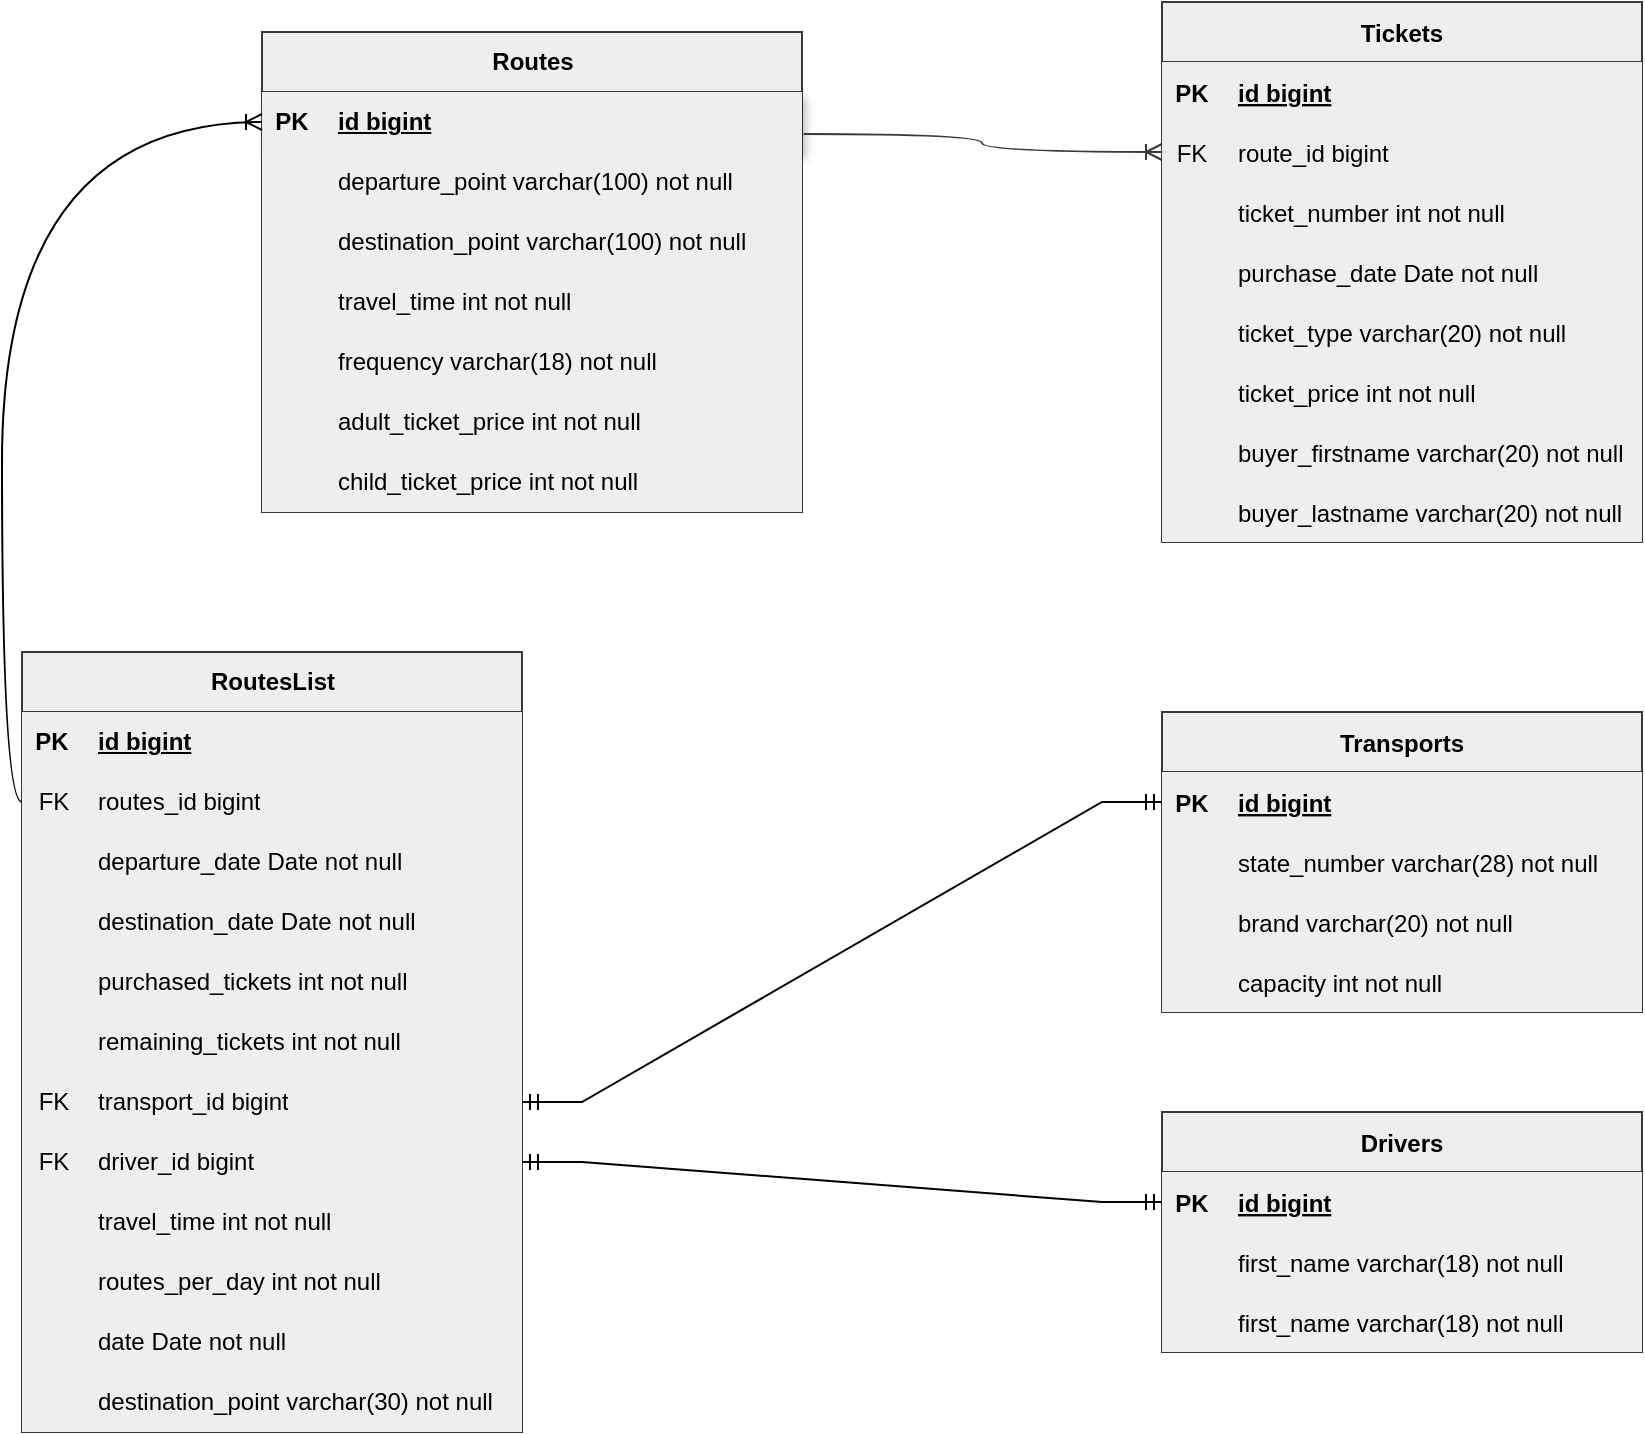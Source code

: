 <mxfile version="22.0.8" type="device">
  <diagram id="R2lEEEUBdFMjLlhIrx00" name="Page-1">
    <mxGraphModel dx="2476" dy="767" grid="1" gridSize="10" guides="1" tooltips="1" connect="1" arrows="1" fold="1" page="1" pageScale="1" pageWidth="850" pageHeight="1100" background="none" math="0" shadow="0" extFonts="Permanent Marker^https://fonts.googleapis.com/css?family=Permanent+Marker">
      <root>
        <mxCell id="0" />
        <mxCell id="1" parent="0" />
        <mxCell id="C-vyLk0tnHw3VtMMgP7b-13" value="Tickets" style="shape=table;startSize=30;container=1;collapsible=1;childLayout=tableLayout;fixedRows=1;rowLines=0;fontStyle=1;align=center;resizeLast=1;fillColor=#eeeeee;strokeColor=#36393d;" parent="1" vertex="1">
          <mxGeometry x="60" y="25" width="240" height="270" as="geometry" />
        </mxCell>
        <mxCell id="C-vyLk0tnHw3VtMMgP7b-14" value="" style="shape=partialRectangle;collapsible=0;dropTarget=0;pointerEvents=0;points=[[0,0.5],[1,0.5]];portConstraint=eastwest;top=0;left=0;right=0;bottom=1;fillColor=#eeeeee;strokeColor=#36393d;" parent="C-vyLk0tnHw3VtMMgP7b-13" vertex="1">
          <mxGeometry y="30" width="240" height="30" as="geometry" />
        </mxCell>
        <mxCell id="C-vyLk0tnHw3VtMMgP7b-15" value="PK" style="shape=partialRectangle;overflow=hidden;connectable=0;top=0;left=0;bottom=0;right=0;fontStyle=1;fillColor=#eeeeee;strokeColor=#36393d;" parent="C-vyLk0tnHw3VtMMgP7b-14" vertex="1">
          <mxGeometry width="30" height="30" as="geometry">
            <mxRectangle width="30" height="30" as="alternateBounds" />
          </mxGeometry>
        </mxCell>
        <mxCell id="C-vyLk0tnHw3VtMMgP7b-16" value="id bigint" style="shape=partialRectangle;overflow=hidden;connectable=0;top=0;left=0;bottom=0;right=0;align=left;spacingLeft=6;fontStyle=5;fillColor=#eeeeee;strokeColor=#36393d;" parent="C-vyLk0tnHw3VtMMgP7b-14" vertex="1">
          <mxGeometry x="30" width="210" height="30" as="geometry">
            <mxRectangle width="210" height="30" as="alternateBounds" />
          </mxGeometry>
        </mxCell>
        <mxCell id="C-vyLk0tnHw3VtMMgP7b-20" value="" style="shape=partialRectangle;collapsible=0;dropTarget=0;pointerEvents=0;points=[[0,0.5],[1,0.5]];portConstraint=eastwest;top=0;left=0;right=0;bottom=0;fillColor=#eeeeee;strokeColor=#36393d;" parent="C-vyLk0tnHw3VtMMgP7b-13" vertex="1">
          <mxGeometry y="60" width="240" height="30" as="geometry" />
        </mxCell>
        <mxCell id="C-vyLk0tnHw3VtMMgP7b-21" value="FK" style="shape=partialRectangle;overflow=hidden;connectable=0;top=0;left=0;bottom=0;right=0;fillColor=#eeeeee;strokeColor=#36393d;" parent="C-vyLk0tnHw3VtMMgP7b-20" vertex="1">
          <mxGeometry width="30" height="30" as="geometry">
            <mxRectangle width="30" height="30" as="alternateBounds" />
          </mxGeometry>
        </mxCell>
        <mxCell id="C-vyLk0tnHw3VtMMgP7b-22" value="route_id bigint" style="shape=partialRectangle;overflow=hidden;connectable=0;top=0;left=0;bottom=0;right=0;align=left;spacingLeft=6;fillColor=#eeeeee;strokeColor=#36393d;" parent="C-vyLk0tnHw3VtMMgP7b-20" vertex="1">
          <mxGeometry x="30" width="210" height="30" as="geometry">
            <mxRectangle width="210" height="30" as="alternateBounds" />
          </mxGeometry>
        </mxCell>
        <mxCell id="7ZJYDv-NIi51yQMQx5ue-140" value="" style="shape=partialRectangle;collapsible=0;dropTarget=0;pointerEvents=0;points=[[0,0.5],[1,0.5]];portConstraint=eastwest;top=0;left=0;right=0;bottom=0;fillColor=#eeeeee;strokeColor=#36393d;" parent="C-vyLk0tnHw3VtMMgP7b-13" vertex="1">
          <mxGeometry y="90" width="240" height="30" as="geometry" />
        </mxCell>
        <mxCell id="7ZJYDv-NIi51yQMQx5ue-141" value="" style="shape=partialRectangle;overflow=hidden;connectable=0;top=0;left=0;bottom=0;right=0;fillColor=#eeeeee;strokeColor=#36393d;" parent="7ZJYDv-NIi51yQMQx5ue-140" vertex="1">
          <mxGeometry width="30" height="30" as="geometry">
            <mxRectangle width="30" height="30" as="alternateBounds" />
          </mxGeometry>
        </mxCell>
        <mxCell id="7ZJYDv-NIi51yQMQx5ue-142" value="ticket_number int not null" style="shape=partialRectangle;overflow=hidden;connectable=0;top=0;left=0;bottom=0;right=0;align=left;spacingLeft=6;fillColor=#eeeeee;strokeColor=#36393d;" parent="7ZJYDv-NIi51yQMQx5ue-140" vertex="1">
          <mxGeometry x="30" width="210" height="30" as="geometry">
            <mxRectangle width="210" height="30" as="alternateBounds" />
          </mxGeometry>
        </mxCell>
        <mxCell id="7ZJYDv-NIi51yQMQx5ue-143" value="" style="shape=partialRectangle;collapsible=0;dropTarget=0;pointerEvents=0;points=[[0,0.5],[1,0.5]];portConstraint=eastwest;top=0;left=0;right=0;bottom=0;fillColor=#eeeeee;strokeColor=#36393d;" parent="C-vyLk0tnHw3VtMMgP7b-13" vertex="1">
          <mxGeometry y="120" width="240" height="30" as="geometry" />
        </mxCell>
        <mxCell id="7ZJYDv-NIi51yQMQx5ue-144" value="" style="shape=partialRectangle;overflow=hidden;connectable=0;top=0;left=0;bottom=0;right=0;fillColor=#eeeeee;strokeColor=#36393d;" parent="7ZJYDv-NIi51yQMQx5ue-143" vertex="1">
          <mxGeometry width="30" height="30" as="geometry">
            <mxRectangle width="30" height="30" as="alternateBounds" />
          </mxGeometry>
        </mxCell>
        <mxCell id="7ZJYDv-NIi51yQMQx5ue-145" value="purchase_date Date not null" style="shape=partialRectangle;overflow=hidden;connectable=0;top=0;left=0;bottom=0;right=0;align=left;spacingLeft=6;fillColor=#eeeeee;strokeColor=#36393d;" parent="7ZJYDv-NIi51yQMQx5ue-143" vertex="1">
          <mxGeometry x="30" width="210" height="30" as="geometry">
            <mxRectangle width="210" height="30" as="alternateBounds" />
          </mxGeometry>
        </mxCell>
        <mxCell id="_2UPObBUVa27YZ8hW296-1" value="" style="shape=partialRectangle;collapsible=0;dropTarget=0;pointerEvents=0;points=[[0,0.5],[1,0.5]];portConstraint=eastwest;top=0;left=0;right=0;bottom=0;fillColor=#eeeeee;strokeColor=#36393d;" parent="C-vyLk0tnHw3VtMMgP7b-13" vertex="1">
          <mxGeometry y="150" width="240" height="30" as="geometry" />
        </mxCell>
        <mxCell id="_2UPObBUVa27YZ8hW296-2" value="" style="shape=partialRectangle;overflow=hidden;connectable=0;top=0;left=0;bottom=0;right=0;fillColor=#eeeeee;strokeColor=#36393d;" parent="_2UPObBUVa27YZ8hW296-1" vertex="1">
          <mxGeometry width="30" height="30" as="geometry">
            <mxRectangle width="30" height="30" as="alternateBounds" />
          </mxGeometry>
        </mxCell>
        <mxCell id="_2UPObBUVa27YZ8hW296-3" value="ticket_type varchar(20) not null" style="shape=partialRectangle;overflow=hidden;connectable=0;top=0;left=0;bottom=0;right=0;align=left;spacingLeft=6;fillColor=#eeeeee;strokeColor=#36393d;" parent="_2UPObBUVa27YZ8hW296-1" vertex="1">
          <mxGeometry x="30" width="210" height="30" as="geometry">
            <mxRectangle width="210" height="30" as="alternateBounds" />
          </mxGeometry>
        </mxCell>
        <mxCell id="_2UPObBUVa27YZ8hW296-4" value="" style="shape=partialRectangle;collapsible=0;dropTarget=0;pointerEvents=0;points=[[0,0.5],[1,0.5]];portConstraint=eastwest;top=0;left=0;right=0;bottom=0;fillColor=#eeeeee;strokeColor=#36393d;" parent="C-vyLk0tnHw3VtMMgP7b-13" vertex="1">
          <mxGeometry y="180" width="240" height="30" as="geometry" />
        </mxCell>
        <mxCell id="_2UPObBUVa27YZ8hW296-5" value="" style="shape=partialRectangle;overflow=hidden;connectable=0;top=0;left=0;bottom=0;right=0;fillColor=#eeeeee;strokeColor=#36393d;" parent="_2UPObBUVa27YZ8hW296-4" vertex="1">
          <mxGeometry width="30" height="30" as="geometry">
            <mxRectangle width="30" height="30" as="alternateBounds" />
          </mxGeometry>
        </mxCell>
        <mxCell id="_2UPObBUVa27YZ8hW296-6" value="ticket_price int not null" style="shape=partialRectangle;overflow=hidden;connectable=0;top=0;left=0;bottom=0;right=0;align=left;spacingLeft=6;fillColor=#eeeeee;strokeColor=#36393d;" parent="_2UPObBUVa27YZ8hW296-4" vertex="1">
          <mxGeometry x="30" width="210" height="30" as="geometry">
            <mxRectangle width="210" height="30" as="alternateBounds" />
          </mxGeometry>
        </mxCell>
        <mxCell id="_2UPObBUVa27YZ8hW296-39" value="" style="shape=partialRectangle;collapsible=0;dropTarget=0;pointerEvents=0;points=[[0,0.5],[1,0.5]];portConstraint=eastwest;top=0;left=0;right=0;bottom=0;fillColor=#eeeeee;strokeColor=#36393d;" parent="C-vyLk0tnHw3VtMMgP7b-13" vertex="1">
          <mxGeometry y="210" width="240" height="30" as="geometry" />
        </mxCell>
        <mxCell id="_2UPObBUVa27YZ8hW296-40" value="" style="shape=partialRectangle;overflow=hidden;connectable=0;top=0;left=0;bottom=0;right=0;fillColor=#eeeeee;strokeColor=#36393d;" parent="_2UPObBUVa27YZ8hW296-39" vertex="1">
          <mxGeometry width="30" height="30" as="geometry">
            <mxRectangle width="30" height="30" as="alternateBounds" />
          </mxGeometry>
        </mxCell>
        <mxCell id="_2UPObBUVa27YZ8hW296-41" value="buyer_firstname varchar(20) not null" style="shape=partialRectangle;overflow=hidden;connectable=0;top=0;left=0;bottom=0;right=0;align=left;spacingLeft=6;fillColor=#eeeeee;strokeColor=#36393d;" parent="_2UPObBUVa27YZ8hW296-39" vertex="1">
          <mxGeometry x="30" width="210" height="30" as="geometry">
            <mxRectangle width="210" height="30" as="alternateBounds" />
          </mxGeometry>
        </mxCell>
        <mxCell id="_2UPObBUVa27YZ8hW296-42" value="" style="shape=partialRectangle;collapsible=0;dropTarget=0;pointerEvents=0;points=[[0,0.5],[1,0.5]];portConstraint=eastwest;top=0;left=0;right=0;bottom=0;fillColor=#eeeeee;strokeColor=#36393d;" parent="C-vyLk0tnHw3VtMMgP7b-13" vertex="1">
          <mxGeometry y="240" width="240" height="30" as="geometry" />
        </mxCell>
        <mxCell id="_2UPObBUVa27YZ8hW296-43" value="" style="shape=partialRectangle;overflow=hidden;connectable=0;top=0;left=0;bottom=0;right=0;fillColor=#eeeeee;strokeColor=#36393d;" parent="_2UPObBUVa27YZ8hW296-42" vertex="1">
          <mxGeometry width="30" height="30" as="geometry">
            <mxRectangle width="30" height="30" as="alternateBounds" />
          </mxGeometry>
        </mxCell>
        <mxCell id="_2UPObBUVa27YZ8hW296-44" value="buyer_lastname varchar(20) not null" style="shape=partialRectangle;overflow=hidden;connectable=0;top=0;left=0;bottom=0;right=0;align=left;spacingLeft=6;fillColor=#eeeeee;strokeColor=#36393d;" parent="_2UPObBUVa27YZ8hW296-42" vertex="1">
          <mxGeometry x="30" width="210" height="30" as="geometry">
            <mxRectangle width="210" height="30" as="alternateBounds" />
          </mxGeometry>
        </mxCell>
        <mxCell id="C-vyLk0tnHw3VtMMgP7b-23" value="Transports" style="shape=table;startSize=30;container=1;collapsible=1;childLayout=tableLayout;fixedRows=1;rowLines=0;fontStyle=1;align=center;resizeLast=1;fillColor=#eeeeee;strokeColor=#36393d;" parent="1" vertex="1">
          <mxGeometry x="60" y="380" width="240" height="150" as="geometry" />
        </mxCell>
        <mxCell id="C-vyLk0tnHw3VtMMgP7b-24" value="" style="shape=partialRectangle;collapsible=0;dropTarget=0;pointerEvents=0;points=[[0,0.5],[1,0.5]];portConstraint=eastwest;top=0;left=0;right=0;bottom=1;fillColor=#eeeeee;strokeColor=#36393d;" parent="C-vyLk0tnHw3VtMMgP7b-23" vertex="1">
          <mxGeometry y="30" width="240" height="30" as="geometry" />
        </mxCell>
        <mxCell id="C-vyLk0tnHw3VtMMgP7b-25" value="PK" style="shape=partialRectangle;overflow=hidden;connectable=0;top=0;left=0;bottom=0;right=0;fontStyle=1;fillColor=#eeeeee;strokeColor=#36393d;" parent="C-vyLk0tnHw3VtMMgP7b-24" vertex="1">
          <mxGeometry width="30" height="30" as="geometry">
            <mxRectangle width="30" height="30" as="alternateBounds" />
          </mxGeometry>
        </mxCell>
        <mxCell id="C-vyLk0tnHw3VtMMgP7b-26" value="id bigint" style="shape=partialRectangle;overflow=hidden;connectable=0;top=0;left=0;bottom=0;right=0;align=left;spacingLeft=6;fontStyle=5;fillColor=#eeeeee;strokeColor=#36393d;" parent="C-vyLk0tnHw3VtMMgP7b-24" vertex="1">
          <mxGeometry x="30" width="210" height="30" as="geometry">
            <mxRectangle width="210" height="30" as="alternateBounds" />
          </mxGeometry>
        </mxCell>
        <mxCell id="C-vyLk0tnHw3VtMMgP7b-27" value="" style="shape=partialRectangle;collapsible=0;dropTarget=0;pointerEvents=0;points=[[0,0.5],[1,0.5]];portConstraint=eastwest;top=0;left=0;right=0;bottom=0;fillColor=#eeeeee;strokeColor=#36393d;" parent="C-vyLk0tnHw3VtMMgP7b-23" vertex="1">
          <mxGeometry y="60" width="240" height="30" as="geometry" />
        </mxCell>
        <mxCell id="C-vyLk0tnHw3VtMMgP7b-28" value="" style="shape=partialRectangle;overflow=hidden;connectable=0;top=0;left=0;bottom=0;right=0;fillColor=#eeeeee;strokeColor=#36393d;" parent="C-vyLk0tnHw3VtMMgP7b-27" vertex="1">
          <mxGeometry width="30" height="30" as="geometry">
            <mxRectangle width="30" height="30" as="alternateBounds" />
          </mxGeometry>
        </mxCell>
        <mxCell id="C-vyLk0tnHw3VtMMgP7b-29" value="state_number varchar(28) not null" style="shape=partialRectangle;overflow=hidden;connectable=0;top=0;left=0;bottom=0;right=0;align=left;spacingLeft=6;fillColor=#eeeeee;strokeColor=#36393d;" parent="C-vyLk0tnHw3VtMMgP7b-27" vertex="1">
          <mxGeometry x="30" width="210" height="30" as="geometry">
            <mxRectangle width="210" height="30" as="alternateBounds" />
          </mxGeometry>
        </mxCell>
        <mxCell id="7ZJYDv-NIi51yQMQx5ue-1" value="" style="shape=partialRectangle;collapsible=0;dropTarget=0;pointerEvents=0;points=[[0,0.5],[1,0.5]];portConstraint=eastwest;top=0;left=0;right=0;bottom=0;fillColor=#eeeeee;strokeColor=#36393d;" parent="C-vyLk0tnHw3VtMMgP7b-23" vertex="1">
          <mxGeometry y="90" width="240" height="30" as="geometry" />
        </mxCell>
        <mxCell id="7ZJYDv-NIi51yQMQx5ue-2" value="" style="shape=partialRectangle;overflow=hidden;connectable=0;top=0;left=0;bottom=0;right=0;fillColor=#eeeeee;strokeColor=#36393d;" parent="7ZJYDv-NIi51yQMQx5ue-1" vertex="1">
          <mxGeometry width="30" height="30" as="geometry">
            <mxRectangle width="30" height="30" as="alternateBounds" />
          </mxGeometry>
        </mxCell>
        <mxCell id="7ZJYDv-NIi51yQMQx5ue-3" value="brand varchar(20) not null" style="shape=partialRectangle;overflow=hidden;connectable=0;top=0;left=0;bottom=0;right=0;align=left;spacingLeft=6;fillColor=#eeeeee;strokeColor=#36393d;" parent="7ZJYDv-NIi51yQMQx5ue-1" vertex="1">
          <mxGeometry x="30" width="210" height="30" as="geometry">
            <mxRectangle width="210" height="30" as="alternateBounds" />
          </mxGeometry>
        </mxCell>
        <mxCell id="7ZJYDv-NIi51yQMQx5ue-4" value="" style="shape=partialRectangle;collapsible=0;dropTarget=0;pointerEvents=0;points=[[0,0.5],[1,0.5]];portConstraint=eastwest;top=0;left=0;right=0;bottom=0;fillColor=#eeeeee;strokeColor=#36393d;" parent="C-vyLk0tnHw3VtMMgP7b-23" vertex="1">
          <mxGeometry y="120" width="240" height="30" as="geometry" />
        </mxCell>
        <mxCell id="7ZJYDv-NIi51yQMQx5ue-5" value="" style="shape=partialRectangle;overflow=hidden;connectable=0;top=0;left=0;bottom=0;right=0;fillColor=#eeeeee;strokeColor=#36393d;" parent="7ZJYDv-NIi51yQMQx5ue-4" vertex="1">
          <mxGeometry width="30" height="30" as="geometry">
            <mxRectangle width="30" height="30" as="alternateBounds" />
          </mxGeometry>
        </mxCell>
        <mxCell id="7ZJYDv-NIi51yQMQx5ue-6" value="capacity int not null" style="shape=partialRectangle;overflow=hidden;connectable=0;top=0;left=0;bottom=0;right=0;align=left;spacingLeft=6;fillColor=#eeeeee;strokeColor=#36393d;" parent="7ZJYDv-NIi51yQMQx5ue-4" vertex="1">
          <mxGeometry x="30" width="210" height="30" as="geometry">
            <mxRectangle width="210" height="30" as="alternateBounds" />
          </mxGeometry>
        </mxCell>
        <mxCell id="C-vyLk0tnHw3VtMMgP7b-2" value="Drivers" style="shape=table;startSize=30;container=1;collapsible=1;childLayout=tableLayout;fixedRows=1;rowLines=0;fontStyle=1;align=center;resizeLast=1;fillColor=#eeeeee;strokeColor=#36393d;" parent="1" vertex="1">
          <mxGeometry x="60" y="580" width="240" height="120" as="geometry" />
        </mxCell>
        <mxCell id="C-vyLk0tnHw3VtMMgP7b-3" value="" style="shape=partialRectangle;collapsible=0;dropTarget=0;pointerEvents=0;points=[[0,0.5],[1,0.5]];portConstraint=eastwest;top=0;left=0;right=0;bottom=1;fillColor=#eeeeee;strokeColor=#36393d;" parent="C-vyLk0tnHw3VtMMgP7b-2" vertex="1">
          <mxGeometry y="30" width="240" height="30" as="geometry" />
        </mxCell>
        <mxCell id="C-vyLk0tnHw3VtMMgP7b-4" value="PK" style="shape=partialRectangle;overflow=hidden;connectable=0;top=0;left=0;bottom=0;right=0;fontStyle=1;fillColor=#eeeeee;strokeColor=#36393d;" parent="C-vyLk0tnHw3VtMMgP7b-3" vertex="1">
          <mxGeometry width="30" height="30" as="geometry">
            <mxRectangle width="30" height="30" as="alternateBounds" />
          </mxGeometry>
        </mxCell>
        <mxCell id="C-vyLk0tnHw3VtMMgP7b-5" value="id bigint" style="shape=partialRectangle;overflow=hidden;connectable=0;top=0;left=0;bottom=0;right=0;align=left;spacingLeft=6;fontStyle=5;fillColor=#eeeeee;strokeColor=#36393d;" parent="C-vyLk0tnHw3VtMMgP7b-3" vertex="1">
          <mxGeometry x="30" width="210" height="30" as="geometry">
            <mxRectangle width="210" height="30" as="alternateBounds" />
          </mxGeometry>
        </mxCell>
        <mxCell id="C-vyLk0tnHw3VtMMgP7b-6" value="" style="shape=partialRectangle;collapsible=0;dropTarget=0;pointerEvents=0;points=[[0,0.5],[1,0.5]];portConstraint=eastwest;top=0;left=0;right=0;bottom=0;fillColor=#eeeeee;strokeColor=#36393d;" parent="C-vyLk0tnHw3VtMMgP7b-2" vertex="1">
          <mxGeometry y="60" width="240" height="30" as="geometry" />
        </mxCell>
        <mxCell id="C-vyLk0tnHw3VtMMgP7b-7" value="" style="shape=partialRectangle;overflow=hidden;connectable=0;top=0;left=0;bottom=0;right=0;fillColor=#eeeeee;strokeColor=#36393d;" parent="C-vyLk0tnHw3VtMMgP7b-6" vertex="1">
          <mxGeometry width="30" height="30" as="geometry">
            <mxRectangle width="30" height="30" as="alternateBounds" />
          </mxGeometry>
        </mxCell>
        <mxCell id="C-vyLk0tnHw3VtMMgP7b-8" value="first_name varchar(18) not null" style="shape=partialRectangle;overflow=hidden;connectable=0;top=0;left=0;bottom=0;right=0;align=left;spacingLeft=6;fillColor=#eeeeee;strokeColor=#36393d;" parent="C-vyLk0tnHw3VtMMgP7b-6" vertex="1">
          <mxGeometry x="30" width="210" height="30" as="geometry">
            <mxRectangle width="210" height="30" as="alternateBounds" />
          </mxGeometry>
        </mxCell>
        <mxCell id="7ZJYDv-NIi51yQMQx5ue-12" value="" style="shape=partialRectangle;collapsible=0;dropTarget=0;pointerEvents=0;points=[[0,0.5],[1,0.5]];portConstraint=eastwest;top=0;left=0;right=0;bottom=0;fillColor=#eeeeee;strokeColor=#36393d;" parent="C-vyLk0tnHw3VtMMgP7b-2" vertex="1">
          <mxGeometry y="90" width="240" height="30" as="geometry" />
        </mxCell>
        <mxCell id="7ZJYDv-NIi51yQMQx5ue-13" value="" style="shape=partialRectangle;overflow=hidden;connectable=0;top=0;left=0;bottom=0;right=0;fillColor=#eeeeee;strokeColor=#36393d;" parent="7ZJYDv-NIi51yQMQx5ue-12" vertex="1">
          <mxGeometry width="30" height="30" as="geometry">
            <mxRectangle width="30" height="30" as="alternateBounds" />
          </mxGeometry>
        </mxCell>
        <mxCell id="7ZJYDv-NIi51yQMQx5ue-14" value="first_name varchar(18) not null" style="shape=partialRectangle;overflow=hidden;connectable=0;top=0;left=0;bottom=0;right=0;align=left;spacingLeft=6;fillColor=#eeeeee;strokeColor=#36393d;" parent="7ZJYDv-NIi51yQMQx5ue-12" vertex="1">
          <mxGeometry x="30" width="210" height="30" as="geometry">
            <mxRectangle width="210" height="30" as="alternateBounds" />
          </mxGeometry>
        </mxCell>
        <mxCell id="7ZJYDv-NIi51yQMQx5ue-18" value="Routes" style="shape=table;startSize=30;container=1;collapsible=1;childLayout=tableLayout;fixedRows=1;rowLines=0;fontStyle=1;align=center;resizeLast=1;html=1;fillColor=#eeeeee;strokeColor=#36393d;" parent="1" vertex="1">
          <mxGeometry x="-390" y="40" width="270" height="240" as="geometry" />
        </mxCell>
        <mxCell id="7ZJYDv-NIi51yQMQx5ue-19" value="" style="shape=tableRow;horizontal=0;startSize=0;swimlaneHead=0;swimlaneBody=0;collapsible=0;dropTarget=0;points=[[0,0.5],[1,0.5]];portConstraint=eastwest;top=0;left=0;right=0;bottom=1;swimlaneFillColor=none;fillColor=#eeeeee;strokeColor=#36393d;fontStyle=0;rounded=0;shadow=1;swimlaneLine=1;" parent="7ZJYDv-NIi51yQMQx5ue-18" vertex="1">
          <mxGeometry y="30" width="270" height="30" as="geometry" />
        </mxCell>
        <mxCell id="7ZJYDv-NIi51yQMQx5ue-20" value="PK" style="shape=partialRectangle;connectable=0;top=0;left=0;bottom=0;right=0;fontStyle=1;overflow=hidden;whiteSpace=wrap;html=1;fillColor=#eeeeee;strokeColor=#36393d;" parent="7ZJYDv-NIi51yQMQx5ue-19" vertex="1">
          <mxGeometry width="30" height="30" as="geometry">
            <mxRectangle width="30" height="30" as="alternateBounds" />
          </mxGeometry>
        </mxCell>
        <mxCell id="7ZJYDv-NIi51yQMQx5ue-21" value="id bigint" style="shape=partialRectangle;connectable=0;top=0;left=0;bottom=0;right=0;align=left;spacingLeft=6;fontStyle=5;overflow=hidden;whiteSpace=wrap;html=1;fillColor=#eeeeee;strokeColor=#36393d;" parent="7ZJYDv-NIi51yQMQx5ue-19" vertex="1">
          <mxGeometry x="30" width="240" height="30" as="geometry">
            <mxRectangle width="240" height="30" as="alternateBounds" />
          </mxGeometry>
        </mxCell>
        <mxCell id="7ZJYDv-NIi51yQMQx5ue-25" value="" style="shape=tableRow;horizontal=0;startSize=0;swimlaneHead=0;swimlaneBody=0;collapsible=0;dropTarget=0;points=[[0,0.5],[1,0.5]];portConstraint=eastwest;top=0;left=0;right=0;bottom=0;fillColor=#eeeeee;strokeColor=#36393d;" parent="7ZJYDv-NIi51yQMQx5ue-18" vertex="1">
          <mxGeometry y="60" width="270" height="30" as="geometry" />
        </mxCell>
        <mxCell id="7ZJYDv-NIi51yQMQx5ue-26" value="" style="shape=partialRectangle;connectable=0;top=0;left=0;bottom=0;right=0;editable=1;overflow=hidden;whiteSpace=wrap;html=1;fillColor=#eeeeee;strokeColor=#36393d;" parent="7ZJYDv-NIi51yQMQx5ue-25" vertex="1">
          <mxGeometry width="30" height="30" as="geometry">
            <mxRectangle width="30" height="30" as="alternateBounds" />
          </mxGeometry>
        </mxCell>
        <mxCell id="7ZJYDv-NIi51yQMQx5ue-27" value="departure_point varchar(100) not null" style="shape=partialRectangle;connectable=0;top=0;left=0;bottom=0;right=0;align=left;spacingLeft=6;overflow=hidden;whiteSpace=wrap;html=1;fillColor=#eeeeee;strokeColor=#36393d;" parent="7ZJYDv-NIi51yQMQx5ue-25" vertex="1">
          <mxGeometry x="30" width="240" height="30" as="geometry">
            <mxRectangle width="240" height="30" as="alternateBounds" />
          </mxGeometry>
        </mxCell>
        <mxCell id="7ZJYDv-NIi51yQMQx5ue-28" value="" style="shape=tableRow;horizontal=0;startSize=0;swimlaneHead=0;swimlaneBody=0;collapsible=0;dropTarget=0;points=[[0,0.5],[1,0.5]];portConstraint=eastwest;top=0;left=0;right=0;bottom=0;fillColor=#eeeeee;strokeColor=#36393d;" parent="7ZJYDv-NIi51yQMQx5ue-18" vertex="1">
          <mxGeometry y="90" width="270" height="30" as="geometry" />
        </mxCell>
        <mxCell id="7ZJYDv-NIi51yQMQx5ue-29" value="" style="shape=partialRectangle;connectable=0;top=0;left=0;bottom=0;right=0;editable=1;overflow=hidden;whiteSpace=wrap;html=1;fillColor=#eeeeee;strokeColor=#36393d;" parent="7ZJYDv-NIi51yQMQx5ue-28" vertex="1">
          <mxGeometry width="30" height="30" as="geometry">
            <mxRectangle width="30" height="30" as="alternateBounds" />
          </mxGeometry>
        </mxCell>
        <mxCell id="7ZJYDv-NIi51yQMQx5ue-30" value="destination_point varchar(100) not null" style="shape=partialRectangle;connectable=0;top=0;left=0;bottom=0;right=0;align=left;spacingLeft=6;overflow=hidden;whiteSpace=wrap;html=1;fillColor=#eeeeee;strokeColor=#36393d;" parent="7ZJYDv-NIi51yQMQx5ue-28" vertex="1">
          <mxGeometry x="30" width="240" height="30" as="geometry">
            <mxRectangle width="240" height="30" as="alternateBounds" />
          </mxGeometry>
        </mxCell>
        <mxCell id="7ZJYDv-NIi51yQMQx5ue-34" value="" style="shape=tableRow;horizontal=0;startSize=0;swimlaneHead=0;swimlaneBody=0;collapsible=0;dropTarget=0;points=[[0,0.5],[1,0.5]];portConstraint=eastwest;top=0;left=0;right=0;bottom=0;fillColor=#eeeeee;strokeColor=#36393d;" parent="7ZJYDv-NIi51yQMQx5ue-18" vertex="1">
          <mxGeometry y="120" width="270" height="30" as="geometry" />
        </mxCell>
        <mxCell id="7ZJYDv-NIi51yQMQx5ue-35" value="" style="shape=partialRectangle;connectable=0;top=0;left=0;bottom=0;right=0;editable=1;overflow=hidden;whiteSpace=wrap;html=1;fillColor=#eeeeee;strokeColor=#36393d;" parent="7ZJYDv-NIi51yQMQx5ue-34" vertex="1">
          <mxGeometry width="30" height="30" as="geometry">
            <mxRectangle width="30" height="30" as="alternateBounds" />
          </mxGeometry>
        </mxCell>
        <mxCell id="7ZJYDv-NIi51yQMQx5ue-36" value="travel_time int not null" style="shape=partialRectangle;connectable=0;top=0;left=0;bottom=0;right=0;align=left;spacingLeft=6;overflow=hidden;whiteSpace=wrap;html=1;fillColor=#eeeeee;strokeColor=#36393d;" parent="7ZJYDv-NIi51yQMQx5ue-34" vertex="1">
          <mxGeometry x="30" width="240" height="30" as="geometry">
            <mxRectangle width="240" height="30" as="alternateBounds" />
          </mxGeometry>
        </mxCell>
        <mxCell id="7ZJYDv-NIi51yQMQx5ue-37" value="" style="shape=tableRow;horizontal=0;startSize=0;swimlaneHead=0;swimlaneBody=0;collapsible=0;dropTarget=0;points=[[0,0.5],[1,0.5]];portConstraint=eastwest;top=0;left=0;right=0;bottom=0;fillColor=#eeeeee;strokeColor=#36393d;" parent="7ZJYDv-NIi51yQMQx5ue-18" vertex="1">
          <mxGeometry y="150" width="270" height="30" as="geometry" />
        </mxCell>
        <mxCell id="7ZJYDv-NIi51yQMQx5ue-38" value="" style="shape=partialRectangle;connectable=0;top=0;left=0;bottom=0;right=0;editable=1;overflow=hidden;whiteSpace=wrap;html=1;fillColor=#eeeeee;strokeColor=#36393d;" parent="7ZJYDv-NIi51yQMQx5ue-37" vertex="1">
          <mxGeometry width="30" height="30" as="geometry">
            <mxRectangle width="30" height="30" as="alternateBounds" />
          </mxGeometry>
        </mxCell>
        <mxCell id="7ZJYDv-NIi51yQMQx5ue-39" value="frequency varchar(18) not null" style="shape=partialRectangle;connectable=0;top=0;left=0;bottom=0;right=0;align=left;spacingLeft=6;overflow=hidden;whiteSpace=wrap;html=1;fillColor=#eeeeee;strokeColor=#36393d;" parent="7ZJYDv-NIi51yQMQx5ue-37" vertex="1">
          <mxGeometry x="30" width="240" height="30" as="geometry">
            <mxRectangle width="240" height="30" as="alternateBounds" />
          </mxGeometry>
        </mxCell>
        <mxCell id="7ZJYDv-NIi51yQMQx5ue-40" value="" style="shape=tableRow;horizontal=0;startSize=0;swimlaneHead=0;swimlaneBody=0;collapsible=0;dropTarget=0;points=[[0,0.5],[1,0.5]];portConstraint=eastwest;top=0;left=0;right=0;bottom=0;fillColor=#eeeeee;strokeColor=#36393d;" parent="7ZJYDv-NIi51yQMQx5ue-18" vertex="1">
          <mxGeometry y="180" width="270" height="30" as="geometry" />
        </mxCell>
        <mxCell id="7ZJYDv-NIi51yQMQx5ue-41" value="" style="shape=partialRectangle;connectable=0;top=0;left=0;bottom=0;right=0;editable=1;overflow=hidden;whiteSpace=wrap;html=1;fillColor=#eeeeee;strokeColor=#36393d;" parent="7ZJYDv-NIi51yQMQx5ue-40" vertex="1">
          <mxGeometry width="30" height="30" as="geometry">
            <mxRectangle width="30" height="30" as="alternateBounds" />
          </mxGeometry>
        </mxCell>
        <mxCell id="7ZJYDv-NIi51yQMQx5ue-42" value="adult_ticket_price int not null" style="shape=partialRectangle;connectable=0;top=0;left=0;bottom=0;right=0;align=left;spacingLeft=6;overflow=hidden;whiteSpace=wrap;html=1;fillColor=#eeeeee;strokeColor=#36393d;" parent="7ZJYDv-NIi51yQMQx5ue-40" vertex="1">
          <mxGeometry x="30" width="240" height="30" as="geometry">
            <mxRectangle width="240" height="30" as="alternateBounds" />
          </mxGeometry>
        </mxCell>
        <mxCell id="7ZJYDv-NIi51yQMQx5ue-43" value="" style="shape=tableRow;horizontal=0;startSize=0;swimlaneHead=0;swimlaneBody=0;collapsible=0;dropTarget=0;points=[[0,0.5],[1,0.5]];portConstraint=eastwest;top=0;left=0;right=0;bottom=0;fillColor=#eeeeee;strokeColor=#36393d;" parent="7ZJYDv-NIi51yQMQx5ue-18" vertex="1">
          <mxGeometry y="210" width="270" height="30" as="geometry" />
        </mxCell>
        <mxCell id="7ZJYDv-NIi51yQMQx5ue-44" value="" style="shape=partialRectangle;connectable=0;top=0;left=0;bottom=0;right=0;editable=1;overflow=hidden;whiteSpace=wrap;html=1;fillColor=#eeeeee;strokeColor=#36393d;" parent="7ZJYDv-NIi51yQMQx5ue-43" vertex="1">
          <mxGeometry width="30" height="30" as="geometry">
            <mxRectangle width="30" height="30" as="alternateBounds" />
          </mxGeometry>
        </mxCell>
        <mxCell id="7ZJYDv-NIi51yQMQx5ue-45" value="child_ticket_price int not null" style="shape=partialRectangle;connectable=0;top=0;left=0;bottom=0;right=0;align=left;spacingLeft=6;overflow=hidden;whiteSpace=wrap;html=1;fillColor=#eeeeee;strokeColor=#36393d;" parent="7ZJYDv-NIi51yQMQx5ue-43" vertex="1">
          <mxGeometry x="30" width="240" height="30" as="geometry">
            <mxRectangle width="240" height="30" as="alternateBounds" />
          </mxGeometry>
        </mxCell>
        <mxCell id="7ZJYDv-NIi51yQMQx5ue-49" value="" style="edgeStyle=orthogonalEdgeStyle;fontSize=12;html=1;endArrow=ERoneToMany;rounded=0;exitX=1.003;exitY=0.7;exitDx=0;exitDy=0;exitPerimeter=0;fillColor=#eeeeee;strokeColor=#36393d;curved=1;" parent="1" source="7ZJYDv-NIi51yQMQx5ue-19" target="C-vyLk0tnHw3VtMMgP7b-20" edge="1">
          <mxGeometry width="100" height="100" relative="1" as="geometry">
            <mxPoint x="310" y="480" as="sourcePoint" />
            <mxPoint x="460" y="330" as="targetPoint" />
            <Array as="points">
              <mxPoint x="-30" y="91" />
              <mxPoint x="-30" y="100" />
            </Array>
          </mxGeometry>
        </mxCell>
        <mxCell id="_2UPObBUVa27YZ8hW296-26" value="RoutesList" style="shape=table;startSize=30;container=1;collapsible=1;childLayout=tableLayout;fixedRows=1;rowLines=0;fontStyle=1;align=center;resizeLast=1;html=1;fillColor=#eeeeee;strokeColor=#36393d;" parent="1" vertex="1">
          <mxGeometry x="-510" y="350" width="250" height="390" as="geometry" />
        </mxCell>
        <mxCell id="_2UPObBUVa27YZ8hW296-27" value="" style="shape=tableRow;horizontal=0;startSize=0;swimlaneHead=0;swimlaneBody=0;fillColor=#eeeeee;collapsible=0;dropTarget=0;points=[[0,0.5],[1,0.5]];portConstraint=eastwest;top=0;left=0;right=0;bottom=1;strokeColor=#36393d;" parent="_2UPObBUVa27YZ8hW296-26" vertex="1">
          <mxGeometry y="30" width="250" height="30" as="geometry" />
        </mxCell>
        <mxCell id="_2UPObBUVa27YZ8hW296-28" value="PK" style="shape=partialRectangle;connectable=0;fillColor=#eeeeee;top=0;left=0;bottom=0;right=0;fontStyle=1;overflow=hidden;whiteSpace=wrap;html=1;strokeColor=#36393d;" parent="_2UPObBUVa27YZ8hW296-27" vertex="1">
          <mxGeometry width="30" height="30" as="geometry">
            <mxRectangle width="30" height="30" as="alternateBounds" />
          </mxGeometry>
        </mxCell>
        <mxCell id="_2UPObBUVa27YZ8hW296-29" value="id bigint" style="shape=partialRectangle;connectable=0;fillColor=#eeeeee;top=0;left=0;bottom=0;right=0;align=left;spacingLeft=6;fontStyle=5;overflow=hidden;whiteSpace=wrap;html=1;strokeColor=#36393d;" parent="_2UPObBUVa27YZ8hW296-27" vertex="1">
          <mxGeometry x="30" width="220" height="30" as="geometry">
            <mxRectangle width="220" height="30" as="alternateBounds" />
          </mxGeometry>
        </mxCell>
        <mxCell id="_2UPObBUVa27YZ8hW296-33" value="" style="shape=tableRow;horizontal=0;startSize=0;swimlaneHead=0;swimlaneBody=0;fillColor=#eeeeee;collapsible=0;dropTarget=0;points=[[0,0.5],[1,0.5]];portConstraint=eastwest;top=0;left=0;right=0;bottom=0;strokeColor=#36393d;" parent="_2UPObBUVa27YZ8hW296-26" vertex="1">
          <mxGeometry y="60" width="250" height="30" as="geometry" />
        </mxCell>
        <mxCell id="_2UPObBUVa27YZ8hW296-34" value="&amp;nbsp; FK&lt;span style=&quot;white-space: pre;&quot;&gt;&#x9;&lt;/span&gt;" style="shape=partialRectangle;connectable=0;fillColor=#eeeeee;top=0;left=0;bottom=0;right=0;editable=1;overflow=hidden;whiteSpace=wrap;html=1;strokeColor=#36393d;" parent="_2UPObBUVa27YZ8hW296-33" vertex="1">
          <mxGeometry width="30" height="30" as="geometry">
            <mxRectangle width="30" height="30" as="alternateBounds" />
          </mxGeometry>
        </mxCell>
        <mxCell id="_2UPObBUVa27YZ8hW296-35" value="routes_id bigint" style="shape=partialRectangle;connectable=0;fillColor=#eeeeee;top=0;left=0;bottom=0;right=0;align=left;spacingLeft=6;overflow=hidden;whiteSpace=wrap;html=1;strokeColor=#36393d;" parent="_2UPObBUVa27YZ8hW296-33" vertex="1">
          <mxGeometry x="30" width="220" height="30" as="geometry">
            <mxRectangle width="220" height="30" as="alternateBounds" />
          </mxGeometry>
        </mxCell>
        <mxCell id="_2UPObBUVa27YZ8hW296-45" value="" style="shape=tableRow;horizontal=0;startSize=0;swimlaneHead=0;swimlaneBody=0;fillColor=#eeeeee;collapsible=0;dropTarget=0;points=[[0,0.5],[1,0.5]];portConstraint=eastwest;top=0;left=0;right=0;bottom=0;strokeColor=#36393d;" parent="_2UPObBUVa27YZ8hW296-26" vertex="1">
          <mxGeometry y="90" width="250" height="30" as="geometry" />
        </mxCell>
        <mxCell id="_2UPObBUVa27YZ8hW296-46" value="" style="shape=partialRectangle;connectable=0;fillColor=#eeeeee;top=0;left=0;bottom=0;right=0;editable=1;overflow=hidden;whiteSpace=wrap;html=1;strokeColor=#36393d;" parent="_2UPObBUVa27YZ8hW296-45" vertex="1">
          <mxGeometry width="30" height="30" as="geometry">
            <mxRectangle width="30" height="30" as="alternateBounds" />
          </mxGeometry>
        </mxCell>
        <mxCell id="_2UPObBUVa27YZ8hW296-47" value="departure_date Date not null" style="shape=partialRectangle;connectable=0;fillColor=#eeeeee;top=0;left=0;bottom=0;right=0;align=left;spacingLeft=6;overflow=hidden;whiteSpace=wrap;html=1;strokeColor=#36393d;" parent="_2UPObBUVa27YZ8hW296-45" vertex="1">
          <mxGeometry x="30" width="220" height="30" as="geometry">
            <mxRectangle width="220" height="30" as="alternateBounds" />
          </mxGeometry>
        </mxCell>
        <mxCell id="_2UPObBUVa27YZ8hW296-48" value="" style="shape=tableRow;horizontal=0;startSize=0;swimlaneHead=0;swimlaneBody=0;fillColor=#eeeeee;collapsible=0;dropTarget=0;points=[[0,0.5],[1,0.5]];portConstraint=eastwest;top=0;left=0;right=0;bottom=0;strokeColor=#36393d;" parent="_2UPObBUVa27YZ8hW296-26" vertex="1">
          <mxGeometry y="120" width="250" height="30" as="geometry" />
        </mxCell>
        <mxCell id="_2UPObBUVa27YZ8hW296-49" value="" style="shape=partialRectangle;connectable=0;fillColor=#eeeeee;top=0;left=0;bottom=0;right=0;editable=1;overflow=hidden;whiteSpace=wrap;html=1;strokeColor=#36393d;" parent="_2UPObBUVa27YZ8hW296-48" vertex="1">
          <mxGeometry width="30" height="30" as="geometry">
            <mxRectangle width="30" height="30" as="alternateBounds" />
          </mxGeometry>
        </mxCell>
        <mxCell id="_2UPObBUVa27YZ8hW296-50" value="destination_date Date not null" style="shape=partialRectangle;connectable=0;fillColor=#eeeeee;top=0;left=0;bottom=0;right=0;align=left;spacingLeft=6;overflow=hidden;whiteSpace=wrap;html=1;strokeColor=#36393d;" parent="_2UPObBUVa27YZ8hW296-48" vertex="1">
          <mxGeometry x="30" width="220" height="30" as="geometry">
            <mxRectangle width="220" height="30" as="alternateBounds" />
          </mxGeometry>
        </mxCell>
        <mxCell id="_2UPObBUVa27YZ8hW296-53" value="" style="shape=tableRow;horizontal=0;startSize=0;swimlaneHead=0;swimlaneBody=0;fillColor=#eeeeee;collapsible=0;dropTarget=0;points=[[0,0.5],[1,0.5]];portConstraint=eastwest;top=0;left=0;right=0;bottom=0;strokeColor=#36393d;" parent="_2UPObBUVa27YZ8hW296-26" vertex="1">
          <mxGeometry y="150" width="250" height="30" as="geometry" />
        </mxCell>
        <mxCell id="_2UPObBUVa27YZ8hW296-54" value="" style="shape=partialRectangle;connectable=0;fillColor=#eeeeee;top=0;left=0;bottom=0;right=0;editable=1;overflow=hidden;whiteSpace=wrap;html=1;strokeColor=#36393d;" parent="_2UPObBUVa27YZ8hW296-53" vertex="1">
          <mxGeometry width="30" height="30" as="geometry">
            <mxRectangle width="30" height="30" as="alternateBounds" />
          </mxGeometry>
        </mxCell>
        <mxCell id="_2UPObBUVa27YZ8hW296-55" value="purchased_tickets int not null" style="shape=partialRectangle;connectable=0;fillColor=#eeeeee;top=0;left=0;bottom=0;right=0;align=left;spacingLeft=6;overflow=hidden;whiteSpace=wrap;html=1;strokeColor=#36393d;" parent="_2UPObBUVa27YZ8hW296-53" vertex="1">
          <mxGeometry x="30" width="220" height="30" as="geometry">
            <mxRectangle width="220" height="30" as="alternateBounds" />
          </mxGeometry>
        </mxCell>
        <mxCell id="_2UPObBUVa27YZ8hW296-56" value="" style="shape=tableRow;horizontal=0;startSize=0;swimlaneHead=0;swimlaneBody=0;fillColor=#eeeeee;collapsible=0;dropTarget=0;points=[[0,0.5],[1,0.5]];portConstraint=eastwest;top=0;left=0;right=0;bottom=0;strokeColor=#36393d;" parent="_2UPObBUVa27YZ8hW296-26" vertex="1">
          <mxGeometry y="180" width="250" height="30" as="geometry" />
        </mxCell>
        <mxCell id="_2UPObBUVa27YZ8hW296-57" value="" style="shape=partialRectangle;connectable=0;fillColor=#eeeeee;top=0;left=0;bottom=0;right=0;editable=1;overflow=hidden;whiteSpace=wrap;html=1;strokeColor=#36393d;" parent="_2UPObBUVa27YZ8hW296-56" vertex="1">
          <mxGeometry width="30" height="30" as="geometry">
            <mxRectangle width="30" height="30" as="alternateBounds" />
          </mxGeometry>
        </mxCell>
        <mxCell id="_2UPObBUVa27YZ8hW296-58" value="remaining_tickets int not null" style="shape=partialRectangle;connectable=0;fillColor=#eeeeee;top=0;left=0;bottom=0;right=0;align=left;spacingLeft=6;overflow=hidden;whiteSpace=wrap;html=1;strokeColor=#36393d;" parent="_2UPObBUVa27YZ8hW296-56" vertex="1">
          <mxGeometry x="30" width="220" height="30" as="geometry">
            <mxRectangle width="220" height="30" as="alternateBounds" />
          </mxGeometry>
        </mxCell>
        <mxCell id="hCftJlrfn61UJHCkK4N4-1" value="" style="shape=tableRow;horizontal=0;startSize=0;swimlaneHead=0;swimlaneBody=0;fillColor=#eeeeee;collapsible=0;dropTarget=0;points=[[0,0.5],[1,0.5]];portConstraint=eastwest;top=0;left=0;right=0;bottom=0;strokeColor=#36393d;" parent="_2UPObBUVa27YZ8hW296-26" vertex="1">
          <mxGeometry y="210" width="250" height="30" as="geometry" />
        </mxCell>
        <mxCell id="hCftJlrfn61UJHCkK4N4-2" value="&amp;nbsp; FK&lt;span style=&quot;white-space: pre;&quot;&gt;&#x9;&lt;/span&gt;" style="shape=partialRectangle;connectable=0;fillColor=#eeeeee;top=0;left=0;bottom=0;right=0;editable=1;overflow=hidden;whiteSpace=wrap;html=1;strokeColor=#36393d;" parent="hCftJlrfn61UJHCkK4N4-1" vertex="1">
          <mxGeometry width="30" height="30" as="geometry">
            <mxRectangle width="30" height="30" as="alternateBounds" />
          </mxGeometry>
        </mxCell>
        <mxCell id="hCftJlrfn61UJHCkK4N4-3" value="transport_id bigint" style="shape=partialRectangle;connectable=0;fillColor=#eeeeee;top=0;left=0;bottom=0;right=0;align=left;spacingLeft=6;overflow=hidden;whiteSpace=wrap;html=1;strokeColor=#36393d;" parent="hCftJlrfn61UJHCkK4N4-1" vertex="1">
          <mxGeometry x="30" width="220" height="30" as="geometry">
            <mxRectangle width="220" height="30" as="alternateBounds" />
          </mxGeometry>
        </mxCell>
        <mxCell id="hCftJlrfn61UJHCkK4N4-4" value="" style="shape=tableRow;horizontal=0;startSize=0;swimlaneHead=0;swimlaneBody=0;fillColor=#eeeeee;collapsible=0;dropTarget=0;points=[[0,0.5],[1,0.5]];portConstraint=eastwest;top=0;left=0;right=0;bottom=0;strokeColor=#36393d;" parent="_2UPObBUVa27YZ8hW296-26" vertex="1">
          <mxGeometry y="240" width="250" height="30" as="geometry" />
        </mxCell>
        <mxCell id="hCftJlrfn61UJHCkK4N4-5" value="&amp;nbsp; FK&lt;span style=&quot;white-space: pre;&quot;&gt;&#x9;&lt;/span&gt;" style="shape=partialRectangle;connectable=0;fillColor=#eeeeee;top=0;left=0;bottom=0;right=0;editable=1;overflow=hidden;whiteSpace=wrap;html=1;strokeColor=#36393d;" parent="hCftJlrfn61UJHCkK4N4-4" vertex="1">
          <mxGeometry width="30" height="30" as="geometry">
            <mxRectangle width="30" height="30" as="alternateBounds" />
          </mxGeometry>
        </mxCell>
        <mxCell id="hCftJlrfn61UJHCkK4N4-6" value="driver_id bigint" style="shape=partialRectangle;connectable=0;fillColor=#eeeeee;top=0;left=0;bottom=0;right=0;align=left;spacingLeft=6;overflow=hidden;whiteSpace=wrap;html=1;strokeColor=#36393d;" parent="hCftJlrfn61UJHCkK4N4-4" vertex="1">
          <mxGeometry x="30" width="220" height="30" as="geometry">
            <mxRectangle width="220" height="30" as="alternateBounds" />
          </mxGeometry>
        </mxCell>
        <mxCell id="hCftJlrfn61UJHCkK4N4-7" value="" style="shape=tableRow;horizontal=0;startSize=0;swimlaneHead=0;swimlaneBody=0;fillColor=#eeeeee;collapsible=0;dropTarget=0;points=[[0,0.5],[1,0.5]];portConstraint=eastwest;top=0;left=0;right=0;bottom=0;strokeColor=#36393d;" parent="_2UPObBUVa27YZ8hW296-26" vertex="1">
          <mxGeometry y="270" width="250" height="30" as="geometry" />
        </mxCell>
        <mxCell id="hCftJlrfn61UJHCkK4N4-8" value="" style="shape=partialRectangle;connectable=0;fillColor=#eeeeee;top=0;left=0;bottom=0;right=0;editable=1;overflow=hidden;whiteSpace=wrap;html=1;strokeColor=#36393d;" parent="hCftJlrfn61UJHCkK4N4-7" vertex="1">
          <mxGeometry width="30" height="30" as="geometry">
            <mxRectangle width="30" height="30" as="alternateBounds" />
          </mxGeometry>
        </mxCell>
        <mxCell id="hCftJlrfn61UJHCkK4N4-9" value="travel_time int not null" style="shape=partialRectangle;connectable=0;fillColor=#eeeeee;top=0;left=0;bottom=0;right=0;align=left;spacingLeft=6;overflow=hidden;whiteSpace=wrap;html=1;strokeColor=#36393d;" parent="hCftJlrfn61UJHCkK4N4-7" vertex="1">
          <mxGeometry x="30" width="220" height="30" as="geometry">
            <mxRectangle width="220" height="30" as="alternateBounds" />
          </mxGeometry>
        </mxCell>
        <mxCell id="hCftJlrfn61UJHCkK4N4-10" value="" style="shape=tableRow;horizontal=0;startSize=0;swimlaneHead=0;swimlaneBody=0;fillColor=#eeeeee;collapsible=0;dropTarget=0;points=[[0,0.5],[1,0.5]];portConstraint=eastwest;top=0;left=0;right=0;bottom=0;strokeColor=#36393d;" parent="_2UPObBUVa27YZ8hW296-26" vertex="1">
          <mxGeometry y="300" width="250" height="30" as="geometry" />
        </mxCell>
        <mxCell id="hCftJlrfn61UJHCkK4N4-11" value="" style="shape=partialRectangle;connectable=0;fillColor=#eeeeee;top=0;left=0;bottom=0;right=0;editable=1;overflow=hidden;whiteSpace=wrap;html=1;strokeColor=#36393d;" parent="hCftJlrfn61UJHCkK4N4-10" vertex="1">
          <mxGeometry width="30" height="30" as="geometry">
            <mxRectangle width="30" height="30" as="alternateBounds" />
          </mxGeometry>
        </mxCell>
        <mxCell id="hCftJlrfn61UJHCkK4N4-12" value="routes_per_day int not null" style="shape=partialRectangle;connectable=0;fillColor=#eeeeee;top=0;left=0;bottom=0;right=0;align=left;spacingLeft=6;overflow=hidden;whiteSpace=wrap;html=1;strokeColor=#36393d;" parent="hCftJlrfn61UJHCkK4N4-10" vertex="1">
          <mxGeometry x="30" width="220" height="30" as="geometry">
            <mxRectangle width="220" height="30" as="alternateBounds" />
          </mxGeometry>
        </mxCell>
        <mxCell id="hCftJlrfn61UJHCkK4N4-13" value="" style="shape=tableRow;horizontal=0;startSize=0;swimlaneHead=0;swimlaneBody=0;fillColor=#eeeeee;collapsible=0;dropTarget=0;points=[[0,0.5],[1,0.5]];portConstraint=eastwest;top=0;left=0;right=0;bottom=0;strokeColor=#36393d;" parent="_2UPObBUVa27YZ8hW296-26" vertex="1">
          <mxGeometry y="330" width="250" height="30" as="geometry" />
        </mxCell>
        <mxCell id="hCftJlrfn61UJHCkK4N4-14" value="" style="shape=partialRectangle;connectable=0;fillColor=#eeeeee;top=0;left=0;bottom=0;right=0;editable=1;overflow=hidden;whiteSpace=wrap;html=1;strokeColor=#36393d;" parent="hCftJlrfn61UJHCkK4N4-13" vertex="1">
          <mxGeometry width="30" height="30" as="geometry">
            <mxRectangle width="30" height="30" as="alternateBounds" />
          </mxGeometry>
        </mxCell>
        <mxCell id="hCftJlrfn61UJHCkK4N4-15" value="date Date not null" style="shape=partialRectangle;connectable=0;fillColor=#eeeeee;top=0;left=0;bottom=0;right=0;align=left;spacingLeft=6;overflow=hidden;whiteSpace=wrap;html=1;strokeColor=#36393d;" parent="hCftJlrfn61UJHCkK4N4-13" vertex="1">
          <mxGeometry x="30" width="220" height="30" as="geometry">
            <mxRectangle width="220" height="30" as="alternateBounds" />
          </mxGeometry>
        </mxCell>
        <mxCell id="hCftJlrfn61UJHCkK4N4-50" value="" style="shape=tableRow;horizontal=0;startSize=0;swimlaneHead=0;swimlaneBody=0;fillColor=#eeeeee;collapsible=0;dropTarget=0;points=[[0,0.5],[1,0.5]];portConstraint=eastwest;top=0;left=0;right=0;bottom=0;strokeColor=#36393d;" parent="_2UPObBUVa27YZ8hW296-26" vertex="1">
          <mxGeometry y="360" width="250" height="30" as="geometry" />
        </mxCell>
        <mxCell id="hCftJlrfn61UJHCkK4N4-51" value="" style="shape=partialRectangle;connectable=0;fillColor=#eeeeee;top=0;left=0;bottom=0;right=0;editable=1;overflow=hidden;whiteSpace=wrap;html=1;strokeColor=#36393d;" parent="hCftJlrfn61UJHCkK4N4-50" vertex="1">
          <mxGeometry width="30" height="30" as="geometry">
            <mxRectangle width="30" height="30" as="alternateBounds" />
          </mxGeometry>
        </mxCell>
        <mxCell id="hCftJlrfn61UJHCkK4N4-52" value="destination_point varchar(30) not null" style="shape=partialRectangle;connectable=0;fillColor=#eeeeee;top=0;left=0;bottom=0;right=0;align=left;spacingLeft=6;overflow=hidden;whiteSpace=wrap;html=1;strokeColor=#36393d;" parent="hCftJlrfn61UJHCkK4N4-50" vertex="1">
          <mxGeometry x="30" width="220" height="30" as="geometry">
            <mxRectangle width="220" height="30" as="alternateBounds" />
          </mxGeometry>
        </mxCell>
        <mxCell id="_2UPObBUVa27YZ8hW296-52" value="" style="edgeStyle=orthogonalEdgeStyle;fontSize=12;html=1;endArrow=ERoneToMany;rounded=0;exitX=0;exitY=0.5;exitDx=0;exitDy=0;curved=1;entryX=0;entryY=0.5;entryDx=0;entryDy=0;" parent="1" source="_2UPObBUVa27YZ8hW296-33" target="7ZJYDv-NIi51yQMQx5ue-19" edge="1">
          <mxGeometry width="100" height="100" relative="1" as="geometry">
            <mxPoint x="-590" y="445" as="sourcePoint" />
            <mxPoint x="-600" y="100" as="targetPoint" />
          </mxGeometry>
        </mxCell>
        <mxCell id="hCftJlrfn61UJHCkK4N4-53" value="" style="edgeStyle=entityRelationEdgeStyle;fontSize=12;html=1;endArrow=ERmandOne;startArrow=ERmandOne;rounded=0;entryX=0;entryY=0.5;entryDx=0;entryDy=0;" parent="1" source="hCftJlrfn61UJHCkK4N4-1" target="C-vyLk0tnHw3VtMMgP7b-24" edge="1">
          <mxGeometry width="100" height="100" relative="1" as="geometry">
            <mxPoint x="80" y="440" as="sourcePoint" />
            <mxPoint x="180" y="340" as="targetPoint" />
            <Array as="points">
              <mxPoint x="-120" y="400" />
              <mxPoint x="-110" y="490" />
              <mxPoint x="-80" y="540" />
              <mxPoint x="-120" y="370" />
            </Array>
          </mxGeometry>
        </mxCell>
        <mxCell id="hCftJlrfn61UJHCkK4N4-60" value="" style="edgeStyle=entityRelationEdgeStyle;fontSize=12;html=1;endArrow=ERmandOne;startArrow=ERmandOne;rounded=0;entryX=0;entryY=0.5;entryDx=0;entryDy=0;" parent="1" source="hCftJlrfn61UJHCkK4N4-4" target="C-vyLk0tnHw3VtMMgP7b-3" edge="1">
          <mxGeometry width="100" height="100" relative="1" as="geometry">
            <mxPoint x="-250" y="585" as="sourcePoint" />
            <mxPoint x="315" y="105" as="targetPoint" />
          </mxGeometry>
        </mxCell>
      </root>
    </mxGraphModel>
  </diagram>
</mxfile>
